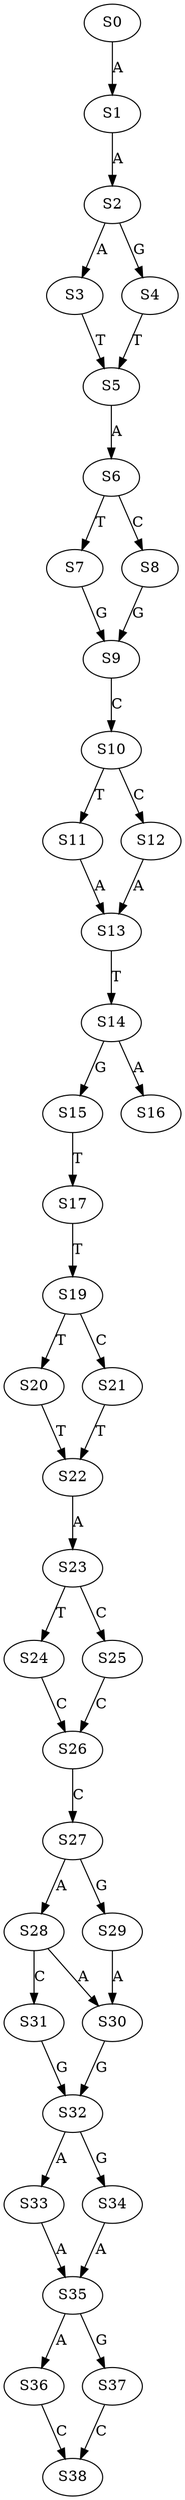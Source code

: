 strict digraph  {
	S0 -> S1 [ label = A ];
	S1 -> S2 [ label = A ];
	S2 -> S3 [ label = A ];
	S2 -> S4 [ label = G ];
	S3 -> S5 [ label = T ];
	S4 -> S5 [ label = T ];
	S5 -> S6 [ label = A ];
	S6 -> S7 [ label = T ];
	S6 -> S8 [ label = C ];
	S7 -> S9 [ label = G ];
	S8 -> S9 [ label = G ];
	S9 -> S10 [ label = C ];
	S10 -> S11 [ label = T ];
	S10 -> S12 [ label = C ];
	S11 -> S13 [ label = A ];
	S12 -> S13 [ label = A ];
	S13 -> S14 [ label = T ];
	S14 -> S15 [ label = G ];
	S14 -> S16 [ label = A ];
	S15 -> S17 [ label = T ];
	S17 -> S19 [ label = T ];
	S19 -> S20 [ label = T ];
	S19 -> S21 [ label = C ];
	S20 -> S22 [ label = T ];
	S21 -> S22 [ label = T ];
	S22 -> S23 [ label = A ];
	S23 -> S24 [ label = T ];
	S23 -> S25 [ label = C ];
	S24 -> S26 [ label = C ];
	S25 -> S26 [ label = C ];
	S26 -> S27 [ label = C ];
	S27 -> S28 [ label = A ];
	S27 -> S29 [ label = G ];
	S28 -> S30 [ label = A ];
	S28 -> S31 [ label = C ];
	S29 -> S30 [ label = A ];
	S30 -> S32 [ label = G ];
	S31 -> S32 [ label = G ];
	S32 -> S33 [ label = A ];
	S32 -> S34 [ label = G ];
	S33 -> S35 [ label = A ];
	S34 -> S35 [ label = A ];
	S35 -> S36 [ label = A ];
	S35 -> S37 [ label = G ];
	S36 -> S38 [ label = C ];
	S37 -> S38 [ label = C ];
}

